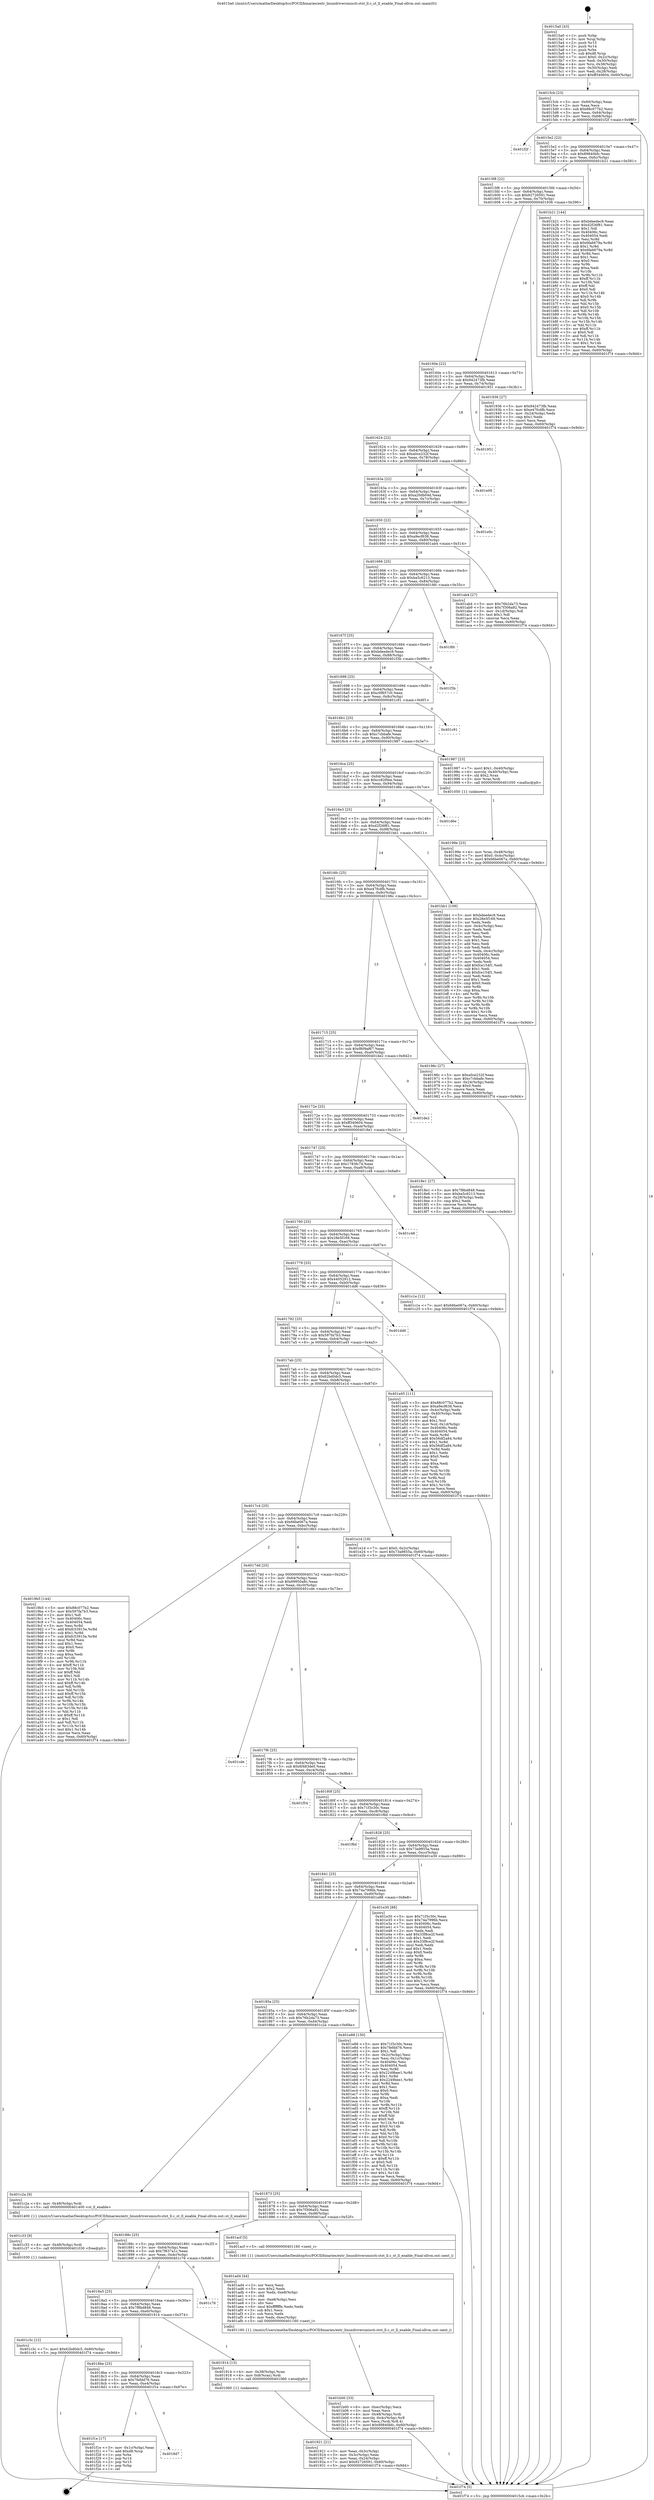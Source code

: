 digraph "0x4015a0" {
  label = "0x4015a0 (/mnt/c/Users/mathe/Desktop/tcc/POCII/binaries/extr_linuxdriversmiscti-stst_ll.c_st_ll_enable_Final-ollvm.out::main(0))"
  labelloc = "t"
  node[shape=record]

  Entry [label="",width=0.3,height=0.3,shape=circle,fillcolor=black,style=filled]
  "0x4015cb" [label="{
     0x4015cb [23]\l
     | [instrs]\l
     &nbsp;&nbsp;0x4015cb \<+3\>: mov -0x60(%rbp),%eax\l
     &nbsp;&nbsp;0x4015ce \<+2\>: mov %eax,%ecx\l
     &nbsp;&nbsp;0x4015d0 \<+6\>: sub $0x88c077b2,%ecx\l
     &nbsp;&nbsp;0x4015d6 \<+3\>: mov %eax,-0x64(%rbp)\l
     &nbsp;&nbsp;0x4015d9 \<+3\>: mov %ecx,-0x68(%rbp)\l
     &nbsp;&nbsp;0x4015dc \<+6\>: je 0000000000401f2f \<main+0x98f\>\l
  }"]
  "0x401f2f" [label="{
     0x401f2f\l
  }", style=dashed]
  "0x4015e2" [label="{
     0x4015e2 [22]\l
     | [instrs]\l
     &nbsp;&nbsp;0x4015e2 \<+5\>: jmp 00000000004015e7 \<main+0x47\>\l
     &nbsp;&nbsp;0x4015e7 \<+3\>: mov -0x64(%rbp),%eax\l
     &nbsp;&nbsp;0x4015ea \<+5\>: sub $0x89840bfc,%eax\l
     &nbsp;&nbsp;0x4015ef \<+3\>: mov %eax,-0x6c(%rbp)\l
     &nbsp;&nbsp;0x4015f2 \<+6\>: je 0000000000401b21 \<main+0x581\>\l
  }"]
  Exit [label="",width=0.3,height=0.3,shape=circle,fillcolor=black,style=filled,peripheries=2]
  "0x401b21" [label="{
     0x401b21 [144]\l
     | [instrs]\l
     &nbsp;&nbsp;0x401b21 \<+5\>: mov $0xbdeedec9,%eax\l
     &nbsp;&nbsp;0x401b26 \<+5\>: mov $0xd2f26f81,%ecx\l
     &nbsp;&nbsp;0x401b2b \<+2\>: mov $0x1,%dl\l
     &nbsp;&nbsp;0x401b2d \<+7\>: mov 0x40406c,%esi\l
     &nbsp;&nbsp;0x401b34 \<+7\>: mov 0x404054,%edi\l
     &nbsp;&nbsp;0x401b3b \<+3\>: mov %esi,%r8d\l
     &nbsp;&nbsp;0x401b3e \<+7\>: sub $0x6fa6679a,%r8d\l
     &nbsp;&nbsp;0x401b45 \<+4\>: sub $0x1,%r8d\l
     &nbsp;&nbsp;0x401b49 \<+7\>: add $0x6fa6679a,%r8d\l
     &nbsp;&nbsp;0x401b50 \<+4\>: imul %r8d,%esi\l
     &nbsp;&nbsp;0x401b54 \<+3\>: and $0x1,%esi\l
     &nbsp;&nbsp;0x401b57 \<+3\>: cmp $0x0,%esi\l
     &nbsp;&nbsp;0x401b5a \<+4\>: sete %r9b\l
     &nbsp;&nbsp;0x401b5e \<+3\>: cmp $0xa,%edi\l
     &nbsp;&nbsp;0x401b61 \<+4\>: setl %r10b\l
     &nbsp;&nbsp;0x401b65 \<+3\>: mov %r9b,%r11b\l
     &nbsp;&nbsp;0x401b68 \<+4\>: xor $0xff,%r11b\l
     &nbsp;&nbsp;0x401b6c \<+3\>: mov %r10b,%bl\l
     &nbsp;&nbsp;0x401b6f \<+3\>: xor $0xff,%bl\l
     &nbsp;&nbsp;0x401b72 \<+3\>: xor $0x0,%dl\l
     &nbsp;&nbsp;0x401b75 \<+3\>: mov %r11b,%r14b\l
     &nbsp;&nbsp;0x401b78 \<+4\>: and $0x0,%r14b\l
     &nbsp;&nbsp;0x401b7c \<+3\>: and %dl,%r9b\l
     &nbsp;&nbsp;0x401b7f \<+3\>: mov %bl,%r15b\l
     &nbsp;&nbsp;0x401b82 \<+4\>: and $0x0,%r15b\l
     &nbsp;&nbsp;0x401b86 \<+3\>: and %dl,%r10b\l
     &nbsp;&nbsp;0x401b89 \<+3\>: or %r9b,%r14b\l
     &nbsp;&nbsp;0x401b8c \<+3\>: or %r10b,%r15b\l
     &nbsp;&nbsp;0x401b8f \<+3\>: xor %r15b,%r14b\l
     &nbsp;&nbsp;0x401b92 \<+3\>: or %bl,%r11b\l
     &nbsp;&nbsp;0x401b95 \<+4\>: xor $0xff,%r11b\l
     &nbsp;&nbsp;0x401b99 \<+3\>: or $0x0,%dl\l
     &nbsp;&nbsp;0x401b9c \<+3\>: and %dl,%r11b\l
     &nbsp;&nbsp;0x401b9f \<+3\>: or %r11b,%r14b\l
     &nbsp;&nbsp;0x401ba2 \<+4\>: test $0x1,%r14b\l
     &nbsp;&nbsp;0x401ba6 \<+3\>: cmovne %ecx,%eax\l
     &nbsp;&nbsp;0x401ba9 \<+3\>: mov %eax,-0x60(%rbp)\l
     &nbsp;&nbsp;0x401bac \<+5\>: jmp 0000000000401f74 \<main+0x9d4\>\l
  }"]
  "0x4015f8" [label="{
     0x4015f8 [22]\l
     | [instrs]\l
     &nbsp;&nbsp;0x4015f8 \<+5\>: jmp 00000000004015fd \<main+0x5d\>\l
     &nbsp;&nbsp;0x4015fd \<+3\>: mov -0x64(%rbp),%eax\l
     &nbsp;&nbsp;0x401600 \<+5\>: sub $0x92726591,%eax\l
     &nbsp;&nbsp;0x401605 \<+3\>: mov %eax,-0x70(%rbp)\l
     &nbsp;&nbsp;0x401608 \<+6\>: je 0000000000401936 \<main+0x396\>\l
  }"]
  "0x4018d7" [label="{
     0x4018d7\l
  }", style=dashed]
  "0x401936" [label="{
     0x401936 [27]\l
     | [instrs]\l
     &nbsp;&nbsp;0x401936 \<+5\>: mov $0x942473fb,%eax\l
     &nbsp;&nbsp;0x40193b \<+5\>: mov $0xe47fcdfb,%ecx\l
     &nbsp;&nbsp;0x401940 \<+3\>: mov -0x24(%rbp),%edx\l
     &nbsp;&nbsp;0x401943 \<+3\>: cmp $0x1,%edx\l
     &nbsp;&nbsp;0x401946 \<+3\>: cmovl %ecx,%eax\l
     &nbsp;&nbsp;0x401949 \<+3\>: mov %eax,-0x60(%rbp)\l
     &nbsp;&nbsp;0x40194c \<+5\>: jmp 0000000000401f74 \<main+0x9d4\>\l
  }"]
  "0x40160e" [label="{
     0x40160e [22]\l
     | [instrs]\l
     &nbsp;&nbsp;0x40160e \<+5\>: jmp 0000000000401613 \<main+0x73\>\l
     &nbsp;&nbsp;0x401613 \<+3\>: mov -0x64(%rbp),%eax\l
     &nbsp;&nbsp;0x401616 \<+5\>: sub $0x942473fb,%eax\l
     &nbsp;&nbsp;0x40161b \<+3\>: mov %eax,-0x74(%rbp)\l
     &nbsp;&nbsp;0x40161e \<+6\>: je 0000000000401951 \<main+0x3b1\>\l
  }"]
  "0x401f1e" [label="{
     0x401f1e [17]\l
     | [instrs]\l
     &nbsp;&nbsp;0x401f1e \<+3\>: mov -0x1c(%rbp),%eax\l
     &nbsp;&nbsp;0x401f21 \<+7\>: add $0xd8,%rsp\l
     &nbsp;&nbsp;0x401f28 \<+1\>: pop %rbx\l
     &nbsp;&nbsp;0x401f29 \<+2\>: pop %r14\l
     &nbsp;&nbsp;0x401f2b \<+2\>: pop %r15\l
     &nbsp;&nbsp;0x401f2d \<+1\>: pop %rbp\l
     &nbsp;&nbsp;0x401f2e \<+1\>: ret\l
  }"]
  "0x401951" [label="{
     0x401951\l
  }", style=dashed]
  "0x401624" [label="{
     0x401624 [22]\l
     | [instrs]\l
     &nbsp;&nbsp;0x401624 \<+5\>: jmp 0000000000401629 \<main+0x89\>\l
     &nbsp;&nbsp;0x401629 \<+3\>: mov -0x64(%rbp),%eax\l
     &nbsp;&nbsp;0x40162c \<+5\>: sub $0xa0ce232f,%eax\l
     &nbsp;&nbsp;0x401631 \<+3\>: mov %eax,-0x78(%rbp)\l
     &nbsp;&nbsp;0x401634 \<+6\>: je 0000000000401e00 \<main+0x860\>\l
  }"]
  "0x401c3c" [label="{
     0x401c3c [12]\l
     | [instrs]\l
     &nbsp;&nbsp;0x401c3c \<+7\>: movl $0x62bd0dc5,-0x60(%rbp)\l
     &nbsp;&nbsp;0x401c43 \<+5\>: jmp 0000000000401f74 \<main+0x9d4\>\l
  }"]
  "0x401e00" [label="{
     0x401e00\l
  }", style=dashed]
  "0x40163a" [label="{
     0x40163a [22]\l
     | [instrs]\l
     &nbsp;&nbsp;0x40163a \<+5\>: jmp 000000000040163f \<main+0x9f\>\l
     &nbsp;&nbsp;0x40163f \<+3\>: mov -0x64(%rbp),%eax\l
     &nbsp;&nbsp;0x401642 \<+5\>: sub $0xa20db04d,%eax\l
     &nbsp;&nbsp;0x401647 \<+3\>: mov %eax,-0x7c(%rbp)\l
     &nbsp;&nbsp;0x40164a \<+6\>: je 0000000000401e0c \<main+0x86c\>\l
  }"]
  "0x401c33" [label="{
     0x401c33 [9]\l
     | [instrs]\l
     &nbsp;&nbsp;0x401c33 \<+4\>: mov -0x48(%rbp),%rdi\l
     &nbsp;&nbsp;0x401c37 \<+5\>: call 0000000000401030 \<free@plt\>\l
     | [calls]\l
     &nbsp;&nbsp;0x401030 \{1\} (unknown)\l
  }"]
  "0x401e0c" [label="{
     0x401e0c\l
  }", style=dashed]
  "0x401650" [label="{
     0x401650 [22]\l
     | [instrs]\l
     &nbsp;&nbsp;0x401650 \<+5\>: jmp 0000000000401655 \<main+0xb5\>\l
     &nbsp;&nbsp;0x401655 \<+3\>: mov -0x64(%rbp),%eax\l
     &nbsp;&nbsp;0x401658 \<+5\>: sub $0xa9ecf638,%eax\l
     &nbsp;&nbsp;0x40165d \<+3\>: mov %eax,-0x80(%rbp)\l
     &nbsp;&nbsp;0x401660 \<+6\>: je 0000000000401ab4 \<main+0x514\>\l
  }"]
  "0x401b00" [label="{
     0x401b00 [33]\l
     | [instrs]\l
     &nbsp;&nbsp;0x401b00 \<+6\>: mov -0xec(%rbp),%ecx\l
     &nbsp;&nbsp;0x401b06 \<+3\>: imul %eax,%ecx\l
     &nbsp;&nbsp;0x401b09 \<+4\>: mov -0x48(%rbp),%rdi\l
     &nbsp;&nbsp;0x401b0d \<+4\>: movslq -0x4c(%rbp),%r8\l
     &nbsp;&nbsp;0x401b11 \<+4\>: mov %ecx,(%rdi,%r8,4)\l
     &nbsp;&nbsp;0x401b15 \<+7\>: movl $0x89840bfc,-0x60(%rbp)\l
     &nbsp;&nbsp;0x401b1c \<+5\>: jmp 0000000000401f74 \<main+0x9d4\>\l
  }"]
  "0x401ab4" [label="{
     0x401ab4 [27]\l
     | [instrs]\l
     &nbsp;&nbsp;0x401ab4 \<+5\>: mov $0x76b2da73,%eax\l
     &nbsp;&nbsp;0x401ab9 \<+5\>: mov $0x7f306a92,%ecx\l
     &nbsp;&nbsp;0x401abe \<+3\>: mov -0x1d(%rbp),%dl\l
     &nbsp;&nbsp;0x401ac1 \<+3\>: test $0x1,%dl\l
     &nbsp;&nbsp;0x401ac4 \<+3\>: cmovne %ecx,%eax\l
     &nbsp;&nbsp;0x401ac7 \<+3\>: mov %eax,-0x60(%rbp)\l
     &nbsp;&nbsp;0x401aca \<+5\>: jmp 0000000000401f74 \<main+0x9d4\>\l
  }"]
  "0x401666" [label="{
     0x401666 [25]\l
     | [instrs]\l
     &nbsp;&nbsp;0x401666 \<+5\>: jmp 000000000040166b \<main+0xcb\>\l
     &nbsp;&nbsp;0x40166b \<+3\>: mov -0x64(%rbp),%eax\l
     &nbsp;&nbsp;0x40166e \<+5\>: sub $0xba5c6213,%eax\l
     &nbsp;&nbsp;0x401673 \<+6\>: mov %eax,-0x84(%rbp)\l
     &nbsp;&nbsp;0x401679 \<+6\>: je 00000000004018fc \<main+0x35c\>\l
  }"]
  "0x401ad4" [label="{
     0x401ad4 [44]\l
     | [instrs]\l
     &nbsp;&nbsp;0x401ad4 \<+2\>: xor %ecx,%ecx\l
     &nbsp;&nbsp;0x401ad6 \<+5\>: mov $0x2,%edx\l
     &nbsp;&nbsp;0x401adb \<+6\>: mov %edx,-0xe8(%rbp)\l
     &nbsp;&nbsp;0x401ae1 \<+1\>: cltd\l
     &nbsp;&nbsp;0x401ae2 \<+6\>: mov -0xe8(%rbp),%esi\l
     &nbsp;&nbsp;0x401ae8 \<+2\>: idiv %esi\l
     &nbsp;&nbsp;0x401aea \<+6\>: imul $0xfffffffe,%edx,%edx\l
     &nbsp;&nbsp;0x401af0 \<+3\>: sub $0x1,%ecx\l
     &nbsp;&nbsp;0x401af3 \<+2\>: sub %ecx,%edx\l
     &nbsp;&nbsp;0x401af5 \<+6\>: mov %edx,-0xec(%rbp)\l
     &nbsp;&nbsp;0x401afb \<+5\>: call 0000000000401160 \<next_i\>\l
     | [calls]\l
     &nbsp;&nbsp;0x401160 \{1\} (/mnt/c/Users/mathe/Desktop/tcc/POCII/binaries/extr_linuxdriversmiscti-stst_ll.c_st_ll_enable_Final-ollvm.out::next_i)\l
  }"]
  "0x4018fc" [label="{
     0x4018fc\l
  }", style=dashed]
  "0x40167f" [label="{
     0x40167f [25]\l
     | [instrs]\l
     &nbsp;&nbsp;0x40167f \<+5\>: jmp 0000000000401684 \<main+0xe4\>\l
     &nbsp;&nbsp;0x401684 \<+3\>: mov -0x64(%rbp),%eax\l
     &nbsp;&nbsp;0x401687 \<+5\>: sub $0xbdeedec9,%eax\l
     &nbsp;&nbsp;0x40168c \<+6\>: mov %eax,-0x88(%rbp)\l
     &nbsp;&nbsp;0x401692 \<+6\>: je 0000000000401f3b \<main+0x99b\>\l
  }"]
  "0x40199e" [label="{
     0x40199e [23]\l
     | [instrs]\l
     &nbsp;&nbsp;0x40199e \<+4\>: mov %rax,-0x48(%rbp)\l
     &nbsp;&nbsp;0x4019a2 \<+7\>: movl $0x0,-0x4c(%rbp)\l
     &nbsp;&nbsp;0x4019a9 \<+7\>: movl $0x66be067a,-0x60(%rbp)\l
     &nbsp;&nbsp;0x4019b0 \<+5\>: jmp 0000000000401f74 \<main+0x9d4\>\l
  }"]
  "0x401f3b" [label="{
     0x401f3b\l
  }", style=dashed]
  "0x401698" [label="{
     0x401698 [25]\l
     | [instrs]\l
     &nbsp;&nbsp;0x401698 \<+5\>: jmp 000000000040169d \<main+0xfd\>\l
     &nbsp;&nbsp;0x40169d \<+3\>: mov -0x64(%rbp),%eax\l
     &nbsp;&nbsp;0x4016a0 \<+5\>: sub $0xc0f657c0,%eax\l
     &nbsp;&nbsp;0x4016a5 \<+6\>: mov %eax,-0x8c(%rbp)\l
     &nbsp;&nbsp;0x4016ab \<+6\>: je 0000000000401c91 \<main+0x6f1\>\l
  }"]
  "0x401921" [label="{
     0x401921 [21]\l
     | [instrs]\l
     &nbsp;&nbsp;0x401921 \<+3\>: mov %eax,-0x3c(%rbp)\l
     &nbsp;&nbsp;0x401924 \<+3\>: mov -0x3c(%rbp),%eax\l
     &nbsp;&nbsp;0x401927 \<+3\>: mov %eax,-0x24(%rbp)\l
     &nbsp;&nbsp;0x40192a \<+7\>: movl $0x92726591,-0x60(%rbp)\l
     &nbsp;&nbsp;0x401931 \<+5\>: jmp 0000000000401f74 \<main+0x9d4\>\l
  }"]
  "0x401c91" [label="{
     0x401c91\l
  }", style=dashed]
  "0x4016b1" [label="{
     0x4016b1 [25]\l
     | [instrs]\l
     &nbsp;&nbsp;0x4016b1 \<+5\>: jmp 00000000004016b6 \<main+0x116\>\l
     &nbsp;&nbsp;0x4016b6 \<+3\>: mov -0x64(%rbp),%eax\l
     &nbsp;&nbsp;0x4016b9 \<+5\>: sub $0xc7cbbafe,%eax\l
     &nbsp;&nbsp;0x4016be \<+6\>: mov %eax,-0x90(%rbp)\l
     &nbsp;&nbsp;0x4016c4 \<+6\>: je 0000000000401987 \<main+0x3e7\>\l
  }"]
  "0x4018be" [label="{
     0x4018be [25]\l
     | [instrs]\l
     &nbsp;&nbsp;0x4018be \<+5\>: jmp 00000000004018c3 \<main+0x323\>\l
     &nbsp;&nbsp;0x4018c3 \<+3\>: mov -0x64(%rbp),%eax\l
     &nbsp;&nbsp;0x4018c6 \<+5\>: sub $0x7fefdd76,%eax\l
     &nbsp;&nbsp;0x4018cb \<+6\>: mov %eax,-0xe4(%rbp)\l
     &nbsp;&nbsp;0x4018d1 \<+6\>: je 0000000000401f1e \<main+0x97e\>\l
  }"]
  "0x401987" [label="{
     0x401987 [23]\l
     | [instrs]\l
     &nbsp;&nbsp;0x401987 \<+7\>: movl $0x1,-0x40(%rbp)\l
     &nbsp;&nbsp;0x40198e \<+4\>: movslq -0x40(%rbp),%rax\l
     &nbsp;&nbsp;0x401992 \<+4\>: shl $0x2,%rax\l
     &nbsp;&nbsp;0x401996 \<+3\>: mov %rax,%rdi\l
     &nbsp;&nbsp;0x401999 \<+5\>: call 0000000000401050 \<malloc@plt\>\l
     | [calls]\l
     &nbsp;&nbsp;0x401050 \{1\} (unknown)\l
  }"]
  "0x4016ca" [label="{
     0x4016ca [25]\l
     | [instrs]\l
     &nbsp;&nbsp;0x4016ca \<+5\>: jmp 00000000004016cf \<main+0x12f\>\l
     &nbsp;&nbsp;0x4016cf \<+3\>: mov -0x64(%rbp),%eax\l
     &nbsp;&nbsp;0x4016d2 \<+5\>: sub $0xcc82f0ee,%eax\l
     &nbsp;&nbsp;0x4016d7 \<+6\>: mov %eax,-0x94(%rbp)\l
     &nbsp;&nbsp;0x4016dd \<+6\>: je 0000000000401d6e \<main+0x7ce\>\l
  }"]
  "0x401914" [label="{
     0x401914 [13]\l
     | [instrs]\l
     &nbsp;&nbsp;0x401914 \<+4\>: mov -0x38(%rbp),%rax\l
     &nbsp;&nbsp;0x401918 \<+4\>: mov 0x8(%rax),%rdi\l
     &nbsp;&nbsp;0x40191c \<+5\>: call 0000000000401060 \<atoi@plt\>\l
     | [calls]\l
     &nbsp;&nbsp;0x401060 \{1\} (unknown)\l
  }"]
  "0x401d6e" [label="{
     0x401d6e\l
  }", style=dashed]
  "0x4016e3" [label="{
     0x4016e3 [25]\l
     | [instrs]\l
     &nbsp;&nbsp;0x4016e3 \<+5\>: jmp 00000000004016e8 \<main+0x148\>\l
     &nbsp;&nbsp;0x4016e8 \<+3\>: mov -0x64(%rbp),%eax\l
     &nbsp;&nbsp;0x4016eb \<+5\>: sub $0xd2f26f81,%eax\l
     &nbsp;&nbsp;0x4016f0 \<+6\>: mov %eax,-0x98(%rbp)\l
     &nbsp;&nbsp;0x4016f6 \<+6\>: je 0000000000401bb1 \<main+0x611\>\l
  }"]
  "0x4018a5" [label="{
     0x4018a5 [25]\l
     | [instrs]\l
     &nbsp;&nbsp;0x4018a5 \<+5\>: jmp 00000000004018aa \<main+0x30a\>\l
     &nbsp;&nbsp;0x4018aa \<+3\>: mov -0x64(%rbp),%eax\l
     &nbsp;&nbsp;0x4018ad \<+5\>: sub $0x7f8bd848,%eax\l
     &nbsp;&nbsp;0x4018b2 \<+6\>: mov %eax,-0xe0(%rbp)\l
     &nbsp;&nbsp;0x4018b8 \<+6\>: je 0000000000401914 \<main+0x374\>\l
  }"]
  "0x401bb1" [label="{
     0x401bb1 [109]\l
     | [instrs]\l
     &nbsp;&nbsp;0x401bb1 \<+5\>: mov $0xbdeedec9,%eax\l
     &nbsp;&nbsp;0x401bb6 \<+5\>: mov $0x28e5f169,%ecx\l
     &nbsp;&nbsp;0x401bbb \<+2\>: xor %edx,%edx\l
     &nbsp;&nbsp;0x401bbd \<+3\>: mov -0x4c(%rbp),%esi\l
     &nbsp;&nbsp;0x401bc0 \<+2\>: mov %edx,%edi\l
     &nbsp;&nbsp;0x401bc2 \<+2\>: sub %esi,%edi\l
     &nbsp;&nbsp;0x401bc4 \<+2\>: mov %edx,%esi\l
     &nbsp;&nbsp;0x401bc6 \<+3\>: sub $0x1,%esi\l
     &nbsp;&nbsp;0x401bc9 \<+2\>: add %esi,%edi\l
     &nbsp;&nbsp;0x401bcb \<+2\>: sub %edi,%edx\l
     &nbsp;&nbsp;0x401bcd \<+3\>: mov %edx,-0x4c(%rbp)\l
     &nbsp;&nbsp;0x401bd0 \<+7\>: mov 0x40406c,%edx\l
     &nbsp;&nbsp;0x401bd7 \<+7\>: mov 0x404054,%esi\l
     &nbsp;&nbsp;0x401bde \<+2\>: mov %edx,%edi\l
     &nbsp;&nbsp;0x401be0 \<+6\>: add $0xfce154f1,%edi\l
     &nbsp;&nbsp;0x401be6 \<+3\>: sub $0x1,%edi\l
     &nbsp;&nbsp;0x401be9 \<+6\>: sub $0xfce154f1,%edi\l
     &nbsp;&nbsp;0x401bef \<+3\>: imul %edi,%edx\l
     &nbsp;&nbsp;0x401bf2 \<+3\>: and $0x1,%edx\l
     &nbsp;&nbsp;0x401bf5 \<+3\>: cmp $0x0,%edx\l
     &nbsp;&nbsp;0x401bf8 \<+4\>: sete %r8b\l
     &nbsp;&nbsp;0x401bfc \<+3\>: cmp $0xa,%esi\l
     &nbsp;&nbsp;0x401bff \<+4\>: setl %r9b\l
     &nbsp;&nbsp;0x401c03 \<+3\>: mov %r8b,%r10b\l
     &nbsp;&nbsp;0x401c06 \<+3\>: and %r9b,%r10b\l
     &nbsp;&nbsp;0x401c09 \<+3\>: xor %r9b,%r8b\l
     &nbsp;&nbsp;0x401c0c \<+3\>: or %r8b,%r10b\l
     &nbsp;&nbsp;0x401c0f \<+4\>: test $0x1,%r10b\l
     &nbsp;&nbsp;0x401c13 \<+3\>: cmovne %ecx,%eax\l
     &nbsp;&nbsp;0x401c16 \<+3\>: mov %eax,-0x60(%rbp)\l
     &nbsp;&nbsp;0x401c19 \<+5\>: jmp 0000000000401f74 \<main+0x9d4\>\l
  }"]
  "0x4016fc" [label="{
     0x4016fc [25]\l
     | [instrs]\l
     &nbsp;&nbsp;0x4016fc \<+5\>: jmp 0000000000401701 \<main+0x161\>\l
     &nbsp;&nbsp;0x401701 \<+3\>: mov -0x64(%rbp),%eax\l
     &nbsp;&nbsp;0x401704 \<+5\>: sub $0xe47fcdfb,%eax\l
     &nbsp;&nbsp;0x401709 \<+6\>: mov %eax,-0x9c(%rbp)\l
     &nbsp;&nbsp;0x40170f \<+6\>: je 000000000040196c \<main+0x3cc\>\l
  }"]
  "0x401c76" [label="{
     0x401c76\l
  }", style=dashed]
  "0x40196c" [label="{
     0x40196c [27]\l
     | [instrs]\l
     &nbsp;&nbsp;0x40196c \<+5\>: mov $0xa0ce232f,%eax\l
     &nbsp;&nbsp;0x401971 \<+5\>: mov $0xc7cbbafe,%ecx\l
     &nbsp;&nbsp;0x401976 \<+3\>: mov -0x24(%rbp),%edx\l
     &nbsp;&nbsp;0x401979 \<+3\>: cmp $0x0,%edx\l
     &nbsp;&nbsp;0x40197c \<+3\>: cmove %ecx,%eax\l
     &nbsp;&nbsp;0x40197f \<+3\>: mov %eax,-0x60(%rbp)\l
     &nbsp;&nbsp;0x401982 \<+5\>: jmp 0000000000401f74 \<main+0x9d4\>\l
  }"]
  "0x401715" [label="{
     0x401715 [25]\l
     | [instrs]\l
     &nbsp;&nbsp;0x401715 \<+5\>: jmp 000000000040171a \<main+0x17a\>\l
     &nbsp;&nbsp;0x40171a \<+3\>: mov -0x64(%rbp),%eax\l
     &nbsp;&nbsp;0x40171d \<+5\>: sub $0xf809af67,%eax\l
     &nbsp;&nbsp;0x401722 \<+6\>: mov %eax,-0xa0(%rbp)\l
     &nbsp;&nbsp;0x401728 \<+6\>: je 0000000000401de2 \<main+0x842\>\l
  }"]
  "0x40188c" [label="{
     0x40188c [25]\l
     | [instrs]\l
     &nbsp;&nbsp;0x40188c \<+5\>: jmp 0000000000401891 \<main+0x2f1\>\l
     &nbsp;&nbsp;0x401891 \<+3\>: mov -0x64(%rbp),%eax\l
     &nbsp;&nbsp;0x401894 \<+5\>: sub $0x7f637a1c,%eax\l
     &nbsp;&nbsp;0x401899 \<+6\>: mov %eax,-0xdc(%rbp)\l
     &nbsp;&nbsp;0x40189f \<+6\>: je 0000000000401c76 \<main+0x6d6\>\l
  }"]
  "0x401de2" [label="{
     0x401de2\l
  }", style=dashed]
  "0x40172e" [label="{
     0x40172e [25]\l
     | [instrs]\l
     &nbsp;&nbsp;0x40172e \<+5\>: jmp 0000000000401733 \<main+0x193\>\l
     &nbsp;&nbsp;0x401733 \<+3\>: mov -0x64(%rbp),%eax\l
     &nbsp;&nbsp;0x401736 \<+5\>: sub $0xff340604,%eax\l
     &nbsp;&nbsp;0x40173b \<+6\>: mov %eax,-0xa4(%rbp)\l
     &nbsp;&nbsp;0x401741 \<+6\>: je 00000000004018e1 \<main+0x341\>\l
  }"]
  "0x401acf" [label="{
     0x401acf [5]\l
     | [instrs]\l
     &nbsp;&nbsp;0x401acf \<+5\>: call 0000000000401160 \<next_i\>\l
     | [calls]\l
     &nbsp;&nbsp;0x401160 \{1\} (/mnt/c/Users/mathe/Desktop/tcc/POCII/binaries/extr_linuxdriversmiscti-stst_ll.c_st_ll_enable_Final-ollvm.out::next_i)\l
  }"]
  "0x4018e1" [label="{
     0x4018e1 [27]\l
     | [instrs]\l
     &nbsp;&nbsp;0x4018e1 \<+5\>: mov $0x7f8bd848,%eax\l
     &nbsp;&nbsp;0x4018e6 \<+5\>: mov $0xba5c6213,%ecx\l
     &nbsp;&nbsp;0x4018eb \<+3\>: mov -0x28(%rbp),%edx\l
     &nbsp;&nbsp;0x4018ee \<+3\>: cmp $0x2,%edx\l
     &nbsp;&nbsp;0x4018f1 \<+3\>: cmovne %ecx,%eax\l
     &nbsp;&nbsp;0x4018f4 \<+3\>: mov %eax,-0x60(%rbp)\l
     &nbsp;&nbsp;0x4018f7 \<+5\>: jmp 0000000000401f74 \<main+0x9d4\>\l
  }"]
  "0x401747" [label="{
     0x401747 [25]\l
     | [instrs]\l
     &nbsp;&nbsp;0x401747 \<+5\>: jmp 000000000040174c \<main+0x1ac\>\l
     &nbsp;&nbsp;0x40174c \<+3\>: mov -0x64(%rbp),%eax\l
     &nbsp;&nbsp;0x40174f \<+5\>: sub $0x1783fc74,%eax\l
     &nbsp;&nbsp;0x401754 \<+6\>: mov %eax,-0xa8(%rbp)\l
     &nbsp;&nbsp;0x40175a \<+6\>: je 0000000000401c48 \<main+0x6a8\>\l
  }"]
  "0x401f74" [label="{
     0x401f74 [5]\l
     | [instrs]\l
     &nbsp;&nbsp;0x401f74 \<+5\>: jmp 00000000004015cb \<main+0x2b\>\l
  }"]
  "0x4015a0" [label="{
     0x4015a0 [43]\l
     | [instrs]\l
     &nbsp;&nbsp;0x4015a0 \<+1\>: push %rbp\l
     &nbsp;&nbsp;0x4015a1 \<+3\>: mov %rsp,%rbp\l
     &nbsp;&nbsp;0x4015a4 \<+2\>: push %r15\l
     &nbsp;&nbsp;0x4015a6 \<+2\>: push %r14\l
     &nbsp;&nbsp;0x4015a8 \<+1\>: push %rbx\l
     &nbsp;&nbsp;0x4015a9 \<+7\>: sub $0xd8,%rsp\l
     &nbsp;&nbsp;0x4015b0 \<+7\>: movl $0x0,-0x2c(%rbp)\l
     &nbsp;&nbsp;0x4015b7 \<+3\>: mov %edi,-0x30(%rbp)\l
     &nbsp;&nbsp;0x4015ba \<+4\>: mov %rsi,-0x38(%rbp)\l
     &nbsp;&nbsp;0x4015be \<+3\>: mov -0x30(%rbp),%edi\l
     &nbsp;&nbsp;0x4015c1 \<+3\>: mov %edi,-0x28(%rbp)\l
     &nbsp;&nbsp;0x4015c4 \<+7\>: movl $0xff340604,-0x60(%rbp)\l
  }"]
  "0x401873" [label="{
     0x401873 [25]\l
     | [instrs]\l
     &nbsp;&nbsp;0x401873 \<+5\>: jmp 0000000000401878 \<main+0x2d8\>\l
     &nbsp;&nbsp;0x401878 \<+3\>: mov -0x64(%rbp),%eax\l
     &nbsp;&nbsp;0x40187b \<+5\>: sub $0x7f306a92,%eax\l
     &nbsp;&nbsp;0x401880 \<+6\>: mov %eax,-0xd8(%rbp)\l
     &nbsp;&nbsp;0x401886 \<+6\>: je 0000000000401acf \<main+0x52f\>\l
  }"]
  "0x401c48" [label="{
     0x401c48\l
  }", style=dashed]
  "0x401760" [label="{
     0x401760 [25]\l
     | [instrs]\l
     &nbsp;&nbsp;0x401760 \<+5\>: jmp 0000000000401765 \<main+0x1c5\>\l
     &nbsp;&nbsp;0x401765 \<+3\>: mov -0x64(%rbp),%eax\l
     &nbsp;&nbsp;0x401768 \<+5\>: sub $0x28e5f169,%eax\l
     &nbsp;&nbsp;0x40176d \<+6\>: mov %eax,-0xac(%rbp)\l
     &nbsp;&nbsp;0x401773 \<+6\>: je 0000000000401c1e \<main+0x67e\>\l
  }"]
  "0x401c2a" [label="{
     0x401c2a [9]\l
     | [instrs]\l
     &nbsp;&nbsp;0x401c2a \<+4\>: mov -0x48(%rbp),%rdi\l
     &nbsp;&nbsp;0x401c2e \<+5\>: call 0000000000401400 \<st_ll_enable\>\l
     | [calls]\l
     &nbsp;&nbsp;0x401400 \{1\} (/mnt/c/Users/mathe/Desktop/tcc/POCII/binaries/extr_linuxdriversmiscti-stst_ll.c_st_ll_enable_Final-ollvm.out::st_ll_enable)\l
  }"]
  "0x401c1e" [label="{
     0x401c1e [12]\l
     | [instrs]\l
     &nbsp;&nbsp;0x401c1e \<+7\>: movl $0x66be067a,-0x60(%rbp)\l
     &nbsp;&nbsp;0x401c25 \<+5\>: jmp 0000000000401f74 \<main+0x9d4\>\l
  }"]
  "0x401779" [label="{
     0x401779 [25]\l
     | [instrs]\l
     &nbsp;&nbsp;0x401779 \<+5\>: jmp 000000000040177e \<main+0x1de\>\l
     &nbsp;&nbsp;0x40177e \<+3\>: mov -0x64(%rbp),%eax\l
     &nbsp;&nbsp;0x401781 \<+5\>: sub $0x44052912,%eax\l
     &nbsp;&nbsp;0x401786 \<+6\>: mov %eax,-0xb0(%rbp)\l
     &nbsp;&nbsp;0x40178c \<+6\>: je 0000000000401dd6 \<main+0x836\>\l
  }"]
  "0x40185a" [label="{
     0x40185a [25]\l
     | [instrs]\l
     &nbsp;&nbsp;0x40185a \<+5\>: jmp 000000000040185f \<main+0x2bf\>\l
     &nbsp;&nbsp;0x40185f \<+3\>: mov -0x64(%rbp),%eax\l
     &nbsp;&nbsp;0x401862 \<+5\>: sub $0x76b2da73,%eax\l
     &nbsp;&nbsp;0x401867 \<+6\>: mov %eax,-0xd4(%rbp)\l
     &nbsp;&nbsp;0x40186d \<+6\>: je 0000000000401c2a \<main+0x68a\>\l
  }"]
  "0x401dd6" [label="{
     0x401dd6\l
  }", style=dashed]
  "0x401792" [label="{
     0x401792 [25]\l
     | [instrs]\l
     &nbsp;&nbsp;0x401792 \<+5\>: jmp 0000000000401797 \<main+0x1f7\>\l
     &nbsp;&nbsp;0x401797 \<+3\>: mov -0x64(%rbp),%eax\l
     &nbsp;&nbsp;0x40179a \<+5\>: sub $0x597fa7b3,%eax\l
     &nbsp;&nbsp;0x40179f \<+6\>: mov %eax,-0xb4(%rbp)\l
     &nbsp;&nbsp;0x4017a5 \<+6\>: je 0000000000401a45 \<main+0x4a5\>\l
  }"]
  "0x401e88" [label="{
     0x401e88 [150]\l
     | [instrs]\l
     &nbsp;&nbsp;0x401e88 \<+5\>: mov $0x71f3c30c,%eax\l
     &nbsp;&nbsp;0x401e8d \<+5\>: mov $0x7fefdd76,%ecx\l
     &nbsp;&nbsp;0x401e92 \<+2\>: mov $0x1,%dl\l
     &nbsp;&nbsp;0x401e94 \<+3\>: mov -0x2c(%rbp),%esi\l
     &nbsp;&nbsp;0x401e97 \<+3\>: mov %esi,-0x1c(%rbp)\l
     &nbsp;&nbsp;0x401e9a \<+7\>: mov 0x40406c,%esi\l
     &nbsp;&nbsp;0x401ea1 \<+7\>: mov 0x404054,%edi\l
     &nbsp;&nbsp;0x401ea8 \<+3\>: mov %esi,%r8d\l
     &nbsp;&nbsp;0x401eab \<+7\>: sub $0x2249bee1,%r8d\l
     &nbsp;&nbsp;0x401eb2 \<+4\>: sub $0x1,%r8d\l
     &nbsp;&nbsp;0x401eb6 \<+7\>: add $0x2249bee1,%r8d\l
     &nbsp;&nbsp;0x401ebd \<+4\>: imul %r8d,%esi\l
     &nbsp;&nbsp;0x401ec1 \<+3\>: and $0x1,%esi\l
     &nbsp;&nbsp;0x401ec4 \<+3\>: cmp $0x0,%esi\l
     &nbsp;&nbsp;0x401ec7 \<+4\>: sete %r9b\l
     &nbsp;&nbsp;0x401ecb \<+3\>: cmp $0xa,%edi\l
     &nbsp;&nbsp;0x401ece \<+4\>: setl %r10b\l
     &nbsp;&nbsp;0x401ed2 \<+3\>: mov %r9b,%r11b\l
     &nbsp;&nbsp;0x401ed5 \<+4\>: xor $0xff,%r11b\l
     &nbsp;&nbsp;0x401ed9 \<+3\>: mov %r10b,%bl\l
     &nbsp;&nbsp;0x401edc \<+3\>: xor $0xff,%bl\l
     &nbsp;&nbsp;0x401edf \<+3\>: xor $0x0,%dl\l
     &nbsp;&nbsp;0x401ee2 \<+3\>: mov %r11b,%r14b\l
     &nbsp;&nbsp;0x401ee5 \<+4\>: and $0x0,%r14b\l
     &nbsp;&nbsp;0x401ee9 \<+3\>: and %dl,%r9b\l
     &nbsp;&nbsp;0x401eec \<+3\>: mov %bl,%r15b\l
     &nbsp;&nbsp;0x401eef \<+4\>: and $0x0,%r15b\l
     &nbsp;&nbsp;0x401ef3 \<+3\>: and %dl,%r10b\l
     &nbsp;&nbsp;0x401ef6 \<+3\>: or %r9b,%r14b\l
     &nbsp;&nbsp;0x401ef9 \<+3\>: or %r10b,%r15b\l
     &nbsp;&nbsp;0x401efc \<+3\>: xor %r15b,%r14b\l
     &nbsp;&nbsp;0x401eff \<+3\>: or %bl,%r11b\l
     &nbsp;&nbsp;0x401f02 \<+4\>: xor $0xff,%r11b\l
     &nbsp;&nbsp;0x401f06 \<+3\>: or $0x0,%dl\l
     &nbsp;&nbsp;0x401f09 \<+3\>: and %dl,%r11b\l
     &nbsp;&nbsp;0x401f0c \<+3\>: or %r11b,%r14b\l
     &nbsp;&nbsp;0x401f0f \<+4\>: test $0x1,%r14b\l
     &nbsp;&nbsp;0x401f13 \<+3\>: cmovne %ecx,%eax\l
     &nbsp;&nbsp;0x401f16 \<+3\>: mov %eax,-0x60(%rbp)\l
     &nbsp;&nbsp;0x401f19 \<+5\>: jmp 0000000000401f74 \<main+0x9d4\>\l
  }"]
  "0x401a45" [label="{
     0x401a45 [111]\l
     | [instrs]\l
     &nbsp;&nbsp;0x401a45 \<+5\>: mov $0x88c077b2,%eax\l
     &nbsp;&nbsp;0x401a4a \<+5\>: mov $0xa9ecf638,%ecx\l
     &nbsp;&nbsp;0x401a4f \<+3\>: mov -0x4c(%rbp),%edx\l
     &nbsp;&nbsp;0x401a52 \<+3\>: cmp -0x40(%rbp),%edx\l
     &nbsp;&nbsp;0x401a55 \<+4\>: setl %sil\l
     &nbsp;&nbsp;0x401a59 \<+4\>: and $0x1,%sil\l
     &nbsp;&nbsp;0x401a5d \<+4\>: mov %sil,-0x1d(%rbp)\l
     &nbsp;&nbsp;0x401a61 \<+7\>: mov 0x40406c,%edx\l
     &nbsp;&nbsp;0x401a68 \<+7\>: mov 0x404054,%edi\l
     &nbsp;&nbsp;0x401a6f \<+3\>: mov %edx,%r8d\l
     &nbsp;&nbsp;0x401a72 \<+7\>: add $0x56df2a84,%r8d\l
     &nbsp;&nbsp;0x401a79 \<+4\>: sub $0x1,%r8d\l
     &nbsp;&nbsp;0x401a7d \<+7\>: sub $0x56df2a84,%r8d\l
     &nbsp;&nbsp;0x401a84 \<+4\>: imul %r8d,%edx\l
     &nbsp;&nbsp;0x401a88 \<+3\>: and $0x1,%edx\l
     &nbsp;&nbsp;0x401a8b \<+3\>: cmp $0x0,%edx\l
     &nbsp;&nbsp;0x401a8e \<+4\>: sete %sil\l
     &nbsp;&nbsp;0x401a92 \<+3\>: cmp $0xa,%edi\l
     &nbsp;&nbsp;0x401a95 \<+4\>: setl %r9b\l
     &nbsp;&nbsp;0x401a99 \<+3\>: mov %sil,%r10b\l
     &nbsp;&nbsp;0x401a9c \<+3\>: and %r9b,%r10b\l
     &nbsp;&nbsp;0x401a9f \<+3\>: xor %r9b,%sil\l
     &nbsp;&nbsp;0x401aa2 \<+3\>: or %sil,%r10b\l
     &nbsp;&nbsp;0x401aa5 \<+4\>: test $0x1,%r10b\l
     &nbsp;&nbsp;0x401aa9 \<+3\>: cmovne %ecx,%eax\l
     &nbsp;&nbsp;0x401aac \<+3\>: mov %eax,-0x60(%rbp)\l
     &nbsp;&nbsp;0x401aaf \<+5\>: jmp 0000000000401f74 \<main+0x9d4\>\l
  }"]
  "0x4017ab" [label="{
     0x4017ab [25]\l
     | [instrs]\l
     &nbsp;&nbsp;0x4017ab \<+5\>: jmp 00000000004017b0 \<main+0x210\>\l
     &nbsp;&nbsp;0x4017b0 \<+3\>: mov -0x64(%rbp),%eax\l
     &nbsp;&nbsp;0x4017b3 \<+5\>: sub $0x62bd0dc5,%eax\l
     &nbsp;&nbsp;0x4017b8 \<+6\>: mov %eax,-0xb8(%rbp)\l
     &nbsp;&nbsp;0x4017be \<+6\>: je 0000000000401e1d \<main+0x87d\>\l
  }"]
  "0x401841" [label="{
     0x401841 [25]\l
     | [instrs]\l
     &nbsp;&nbsp;0x401841 \<+5\>: jmp 0000000000401846 \<main+0x2a6\>\l
     &nbsp;&nbsp;0x401846 \<+3\>: mov -0x64(%rbp),%eax\l
     &nbsp;&nbsp;0x401849 \<+5\>: sub $0x74a7996b,%eax\l
     &nbsp;&nbsp;0x40184e \<+6\>: mov %eax,-0xd0(%rbp)\l
     &nbsp;&nbsp;0x401854 \<+6\>: je 0000000000401e88 \<main+0x8e8\>\l
  }"]
  "0x401e1d" [label="{
     0x401e1d [19]\l
     | [instrs]\l
     &nbsp;&nbsp;0x401e1d \<+7\>: movl $0x0,-0x2c(%rbp)\l
     &nbsp;&nbsp;0x401e24 \<+7\>: movl $0x73a9855a,-0x60(%rbp)\l
     &nbsp;&nbsp;0x401e2b \<+5\>: jmp 0000000000401f74 \<main+0x9d4\>\l
  }"]
  "0x4017c4" [label="{
     0x4017c4 [25]\l
     | [instrs]\l
     &nbsp;&nbsp;0x4017c4 \<+5\>: jmp 00000000004017c9 \<main+0x229\>\l
     &nbsp;&nbsp;0x4017c9 \<+3\>: mov -0x64(%rbp),%eax\l
     &nbsp;&nbsp;0x4017cc \<+5\>: sub $0x66be067a,%eax\l
     &nbsp;&nbsp;0x4017d1 \<+6\>: mov %eax,-0xbc(%rbp)\l
     &nbsp;&nbsp;0x4017d7 \<+6\>: je 00000000004019b5 \<main+0x415\>\l
  }"]
  "0x401e30" [label="{
     0x401e30 [88]\l
     | [instrs]\l
     &nbsp;&nbsp;0x401e30 \<+5\>: mov $0x71f3c30c,%eax\l
     &nbsp;&nbsp;0x401e35 \<+5\>: mov $0x74a7996b,%ecx\l
     &nbsp;&nbsp;0x401e3a \<+7\>: mov 0x40406c,%edx\l
     &nbsp;&nbsp;0x401e41 \<+7\>: mov 0x404054,%esi\l
     &nbsp;&nbsp;0x401e48 \<+2\>: mov %edx,%edi\l
     &nbsp;&nbsp;0x401e4a \<+6\>: add $0x33f8ce2f,%edi\l
     &nbsp;&nbsp;0x401e50 \<+3\>: sub $0x1,%edi\l
     &nbsp;&nbsp;0x401e53 \<+6\>: sub $0x33f8ce2f,%edi\l
     &nbsp;&nbsp;0x401e59 \<+3\>: imul %edi,%edx\l
     &nbsp;&nbsp;0x401e5c \<+3\>: and $0x1,%edx\l
     &nbsp;&nbsp;0x401e5f \<+3\>: cmp $0x0,%edx\l
     &nbsp;&nbsp;0x401e62 \<+4\>: sete %r8b\l
     &nbsp;&nbsp;0x401e66 \<+3\>: cmp $0xa,%esi\l
     &nbsp;&nbsp;0x401e69 \<+4\>: setl %r9b\l
     &nbsp;&nbsp;0x401e6d \<+3\>: mov %r8b,%r10b\l
     &nbsp;&nbsp;0x401e70 \<+3\>: and %r9b,%r10b\l
     &nbsp;&nbsp;0x401e73 \<+3\>: xor %r9b,%r8b\l
     &nbsp;&nbsp;0x401e76 \<+3\>: or %r8b,%r10b\l
     &nbsp;&nbsp;0x401e79 \<+4\>: test $0x1,%r10b\l
     &nbsp;&nbsp;0x401e7d \<+3\>: cmovne %ecx,%eax\l
     &nbsp;&nbsp;0x401e80 \<+3\>: mov %eax,-0x60(%rbp)\l
     &nbsp;&nbsp;0x401e83 \<+5\>: jmp 0000000000401f74 \<main+0x9d4\>\l
  }"]
  "0x4019b5" [label="{
     0x4019b5 [144]\l
     | [instrs]\l
     &nbsp;&nbsp;0x4019b5 \<+5\>: mov $0x88c077b2,%eax\l
     &nbsp;&nbsp;0x4019ba \<+5\>: mov $0x597fa7b3,%ecx\l
     &nbsp;&nbsp;0x4019bf \<+2\>: mov $0x1,%dl\l
     &nbsp;&nbsp;0x4019c1 \<+7\>: mov 0x40406c,%esi\l
     &nbsp;&nbsp;0x4019c8 \<+7\>: mov 0x404054,%edi\l
     &nbsp;&nbsp;0x4019cf \<+3\>: mov %esi,%r8d\l
     &nbsp;&nbsp;0x4019d2 \<+7\>: add $0xfc53915e,%r8d\l
     &nbsp;&nbsp;0x4019d9 \<+4\>: sub $0x1,%r8d\l
     &nbsp;&nbsp;0x4019dd \<+7\>: sub $0xfc53915e,%r8d\l
     &nbsp;&nbsp;0x4019e4 \<+4\>: imul %r8d,%esi\l
     &nbsp;&nbsp;0x4019e8 \<+3\>: and $0x1,%esi\l
     &nbsp;&nbsp;0x4019eb \<+3\>: cmp $0x0,%esi\l
     &nbsp;&nbsp;0x4019ee \<+4\>: sete %r9b\l
     &nbsp;&nbsp;0x4019f2 \<+3\>: cmp $0xa,%edi\l
     &nbsp;&nbsp;0x4019f5 \<+4\>: setl %r10b\l
     &nbsp;&nbsp;0x4019f9 \<+3\>: mov %r9b,%r11b\l
     &nbsp;&nbsp;0x4019fc \<+4\>: xor $0xff,%r11b\l
     &nbsp;&nbsp;0x401a00 \<+3\>: mov %r10b,%bl\l
     &nbsp;&nbsp;0x401a03 \<+3\>: xor $0xff,%bl\l
     &nbsp;&nbsp;0x401a06 \<+3\>: xor $0x1,%dl\l
     &nbsp;&nbsp;0x401a09 \<+3\>: mov %r11b,%r14b\l
     &nbsp;&nbsp;0x401a0c \<+4\>: and $0xff,%r14b\l
     &nbsp;&nbsp;0x401a10 \<+3\>: and %dl,%r9b\l
     &nbsp;&nbsp;0x401a13 \<+3\>: mov %bl,%r15b\l
     &nbsp;&nbsp;0x401a16 \<+4\>: and $0xff,%r15b\l
     &nbsp;&nbsp;0x401a1a \<+3\>: and %dl,%r10b\l
     &nbsp;&nbsp;0x401a1d \<+3\>: or %r9b,%r14b\l
     &nbsp;&nbsp;0x401a20 \<+3\>: or %r10b,%r15b\l
     &nbsp;&nbsp;0x401a23 \<+3\>: xor %r15b,%r14b\l
     &nbsp;&nbsp;0x401a26 \<+3\>: or %bl,%r11b\l
     &nbsp;&nbsp;0x401a29 \<+4\>: xor $0xff,%r11b\l
     &nbsp;&nbsp;0x401a2d \<+3\>: or $0x1,%dl\l
     &nbsp;&nbsp;0x401a30 \<+3\>: and %dl,%r11b\l
     &nbsp;&nbsp;0x401a33 \<+3\>: or %r11b,%r14b\l
     &nbsp;&nbsp;0x401a36 \<+4\>: test $0x1,%r14b\l
     &nbsp;&nbsp;0x401a3a \<+3\>: cmovne %ecx,%eax\l
     &nbsp;&nbsp;0x401a3d \<+3\>: mov %eax,-0x60(%rbp)\l
     &nbsp;&nbsp;0x401a40 \<+5\>: jmp 0000000000401f74 \<main+0x9d4\>\l
  }"]
  "0x4017dd" [label="{
     0x4017dd [25]\l
     | [instrs]\l
     &nbsp;&nbsp;0x4017dd \<+5\>: jmp 00000000004017e2 \<main+0x242\>\l
     &nbsp;&nbsp;0x4017e2 \<+3\>: mov -0x64(%rbp),%eax\l
     &nbsp;&nbsp;0x4017e5 \<+5\>: sub $0x69950a8c,%eax\l
     &nbsp;&nbsp;0x4017ea \<+6\>: mov %eax,-0xc0(%rbp)\l
     &nbsp;&nbsp;0x4017f0 \<+6\>: je 0000000000401cde \<main+0x73e\>\l
  }"]
  "0x401828" [label="{
     0x401828 [25]\l
     | [instrs]\l
     &nbsp;&nbsp;0x401828 \<+5\>: jmp 000000000040182d \<main+0x28d\>\l
     &nbsp;&nbsp;0x40182d \<+3\>: mov -0x64(%rbp),%eax\l
     &nbsp;&nbsp;0x401830 \<+5\>: sub $0x73a9855a,%eax\l
     &nbsp;&nbsp;0x401835 \<+6\>: mov %eax,-0xcc(%rbp)\l
     &nbsp;&nbsp;0x40183b \<+6\>: je 0000000000401e30 \<main+0x890\>\l
  }"]
  "0x401cde" [label="{
     0x401cde\l
  }", style=dashed]
  "0x4017f6" [label="{
     0x4017f6 [25]\l
     | [instrs]\l
     &nbsp;&nbsp;0x4017f6 \<+5\>: jmp 00000000004017fb \<main+0x25b\>\l
     &nbsp;&nbsp;0x4017fb \<+3\>: mov -0x64(%rbp),%eax\l
     &nbsp;&nbsp;0x4017fe \<+5\>: sub $0x6f483de0,%eax\l
     &nbsp;&nbsp;0x401803 \<+6\>: mov %eax,-0xc4(%rbp)\l
     &nbsp;&nbsp;0x401809 \<+6\>: je 0000000000401f54 \<main+0x9b4\>\l
  }"]
  "0x401f6d" [label="{
     0x401f6d\l
  }", style=dashed]
  "0x401f54" [label="{
     0x401f54\l
  }", style=dashed]
  "0x40180f" [label="{
     0x40180f [25]\l
     | [instrs]\l
     &nbsp;&nbsp;0x40180f \<+5\>: jmp 0000000000401814 \<main+0x274\>\l
     &nbsp;&nbsp;0x401814 \<+3\>: mov -0x64(%rbp),%eax\l
     &nbsp;&nbsp;0x401817 \<+5\>: sub $0x71f3c30c,%eax\l
     &nbsp;&nbsp;0x40181c \<+6\>: mov %eax,-0xc8(%rbp)\l
     &nbsp;&nbsp;0x401822 \<+6\>: je 0000000000401f6d \<main+0x9cd\>\l
  }"]
  Entry -> "0x4015a0" [label=" 1"]
  "0x4015cb" -> "0x401f2f" [label=" 0"]
  "0x4015cb" -> "0x4015e2" [label=" 20"]
  "0x401f1e" -> Exit [label=" 1"]
  "0x4015e2" -> "0x401b21" [label=" 1"]
  "0x4015e2" -> "0x4015f8" [label=" 19"]
  "0x4018be" -> "0x4018d7" [label=" 0"]
  "0x4015f8" -> "0x401936" [label=" 1"]
  "0x4015f8" -> "0x40160e" [label=" 18"]
  "0x4018be" -> "0x401f1e" [label=" 1"]
  "0x40160e" -> "0x401951" [label=" 0"]
  "0x40160e" -> "0x401624" [label=" 18"]
  "0x401e88" -> "0x401f74" [label=" 1"]
  "0x401624" -> "0x401e00" [label=" 0"]
  "0x401624" -> "0x40163a" [label=" 18"]
  "0x401e30" -> "0x401f74" [label=" 1"]
  "0x40163a" -> "0x401e0c" [label=" 0"]
  "0x40163a" -> "0x401650" [label=" 18"]
  "0x401e1d" -> "0x401f74" [label=" 1"]
  "0x401650" -> "0x401ab4" [label=" 2"]
  "0x401650" -> "0x401666" [label=" 16"]
  "0x401c3c" -> "0x401f74" [label=" 1"]
  "0x401666" -> "0x4018fc" [label=" 0"]
  "0x401666" -> "0x40167f" [label=" 16"]
  "0x401c33" -> "0x401c3c" [label=" 1"]
  "0x40167f" -> "0x401f3b" [label=" 0"]
  "0x40167f" -> "0x401698" [label=" 16"]
  "0x401c2a" -> "0x401c33" [label=" 1"]
  "0x401698" -> "0x401c91" [label=" 0"]
  "0x401698" -> "0x4016b1" [label=" 16"]
  "0x401c1e" -> "0x401f74" [label=" 1"]
  "0x4016b1" -> "0x401987" [label=" 1"]
  "0x4016b1" -> "0x4016ca" [label=" 15"]
  "0x401bb1" -> "0x401f74" [label=" 1"]
  "0x4016ca" -> "0x401d6e" [label=" 0"]
  "0x4016ca" -> "0x4016e3" [label=" 15"]
  "0x401b21" -> "0x401f74" [label=" 1"]
  "0x4016e3" -> "0x401bb1" [label=" 1"]
  "0x4016e3" -> "0x4016fc" [label=" 14"]
  "0x401ad4" -> "0x401b00" [label=" 1"]
  "0x4016fc" -> "0x40196c" [label=" 1"]
  "0x4016fc" -> "0x401715" [label=" 13"]
  "0x401acf" -> "0x401ad4" [label=" 1"]
  "0x401715" -> "0x401de2" [label=" 0"]
  "0x401715" -> "0x40172e" [label=" 13"]
  "0x401a45" -> "0x401f74" [label=" 2"]
  "0x40172e" -> "0x4018e1" [label=" 1"]
  "0x40172e" -> "0x401747" [label=" 12"]
  "0x4018e1" -> "0x401f74" [label=" 1"]
  "0x4015a0" -> "0x4015cb" [label=" 1"]
  "0x401f74" -> "0x4015cb" [label=" 19"]
  "0x4019b5" -> "0x401f74" [label=" 2"]
  "0x401747" -> "0x401c48" [label=" 0"]
  "0x401747" -> "0x401760" [label=" 12"]
  "0x401987" -> "0x40199e" [label=" 1"]
  "0x401760" -> "0x401c1e" [label=" 1"]
  "0x401760" -> "0x401779" [label=" 11"]
  "0x40196c" -> "0x401f74" [label=" 1"]
  "0x401779" -> "0x401dd6" [label=" 0"]
  "0x401779" -> "0x401792" [label=" 11"]
  "0x401921" -> "0x401f74" [label=" 1"]
  "0x401792" -> "0x401a45" [label=" 2"]
  "0x401792" -> "0x4017ab" [label=" 9"]
  "0x401914" -> "0x401921" [label=" 1"]
  "0x4017ab" -> "0x401e1d" [label=" 1"]
  "0x4017ab" -> "0x4017c4" [label=" 8"]
  "0x4018a5" -> "0x401914" [label=" 1"]
  "0x4017c4" -> "0x4019b5" [label=" 2"]
  "0x4017c4" -> "0x4017dd" [label=" 6"]
  "0x401b00" -> "0x401f74" [label=" 1"]
  "0x4017dd" -> "0x401cde" [label=" 0"]
  "0x4017dd" -> "0x4017f6" [label=" 6"]
  "0x40188c" -> "0x401c76" [label=" 0"]
  "0x4017f6" -> "0x401f54" [label=" 0"]
  "0x4017f6" -> "0x40180f" [label=" 6"]
  "0x401ab4" -> "0x401f74" [label=" 2"]
  "0x40180f" -> "0x401f6d" [label=" 0"]
  "0x40180f" -> "0x401828" [label=" 6"]
  "0x40188c" -> "0x4018a5" [label=" 2"]
  "0x401828" -> "0x401e30" [label=" 1"]
  "0x401828" -> "0x401841" [label=" 5"]
  "0x4018a5" -> "0x4018be" [label=" 1"]
  "0x401841" -> "0x401e88" [label=" 1"]
  "0x401841" -> "0x40185a" [label=" 4"]
  "0x401936" -> "0x401f74" [label=" 1"]
  "0x40185a" -> "0x401c2a" [label=" 1"]
  "0x40185a" -> "0x401873" [label=" 3"]
  "0x40199e" -> "0x401f74" [label=" 1"]
  "0x401873" -> "0x401acf" [label=" 1"]
  "0x401873" -> "0x40188c" [label=" 2"]
}
